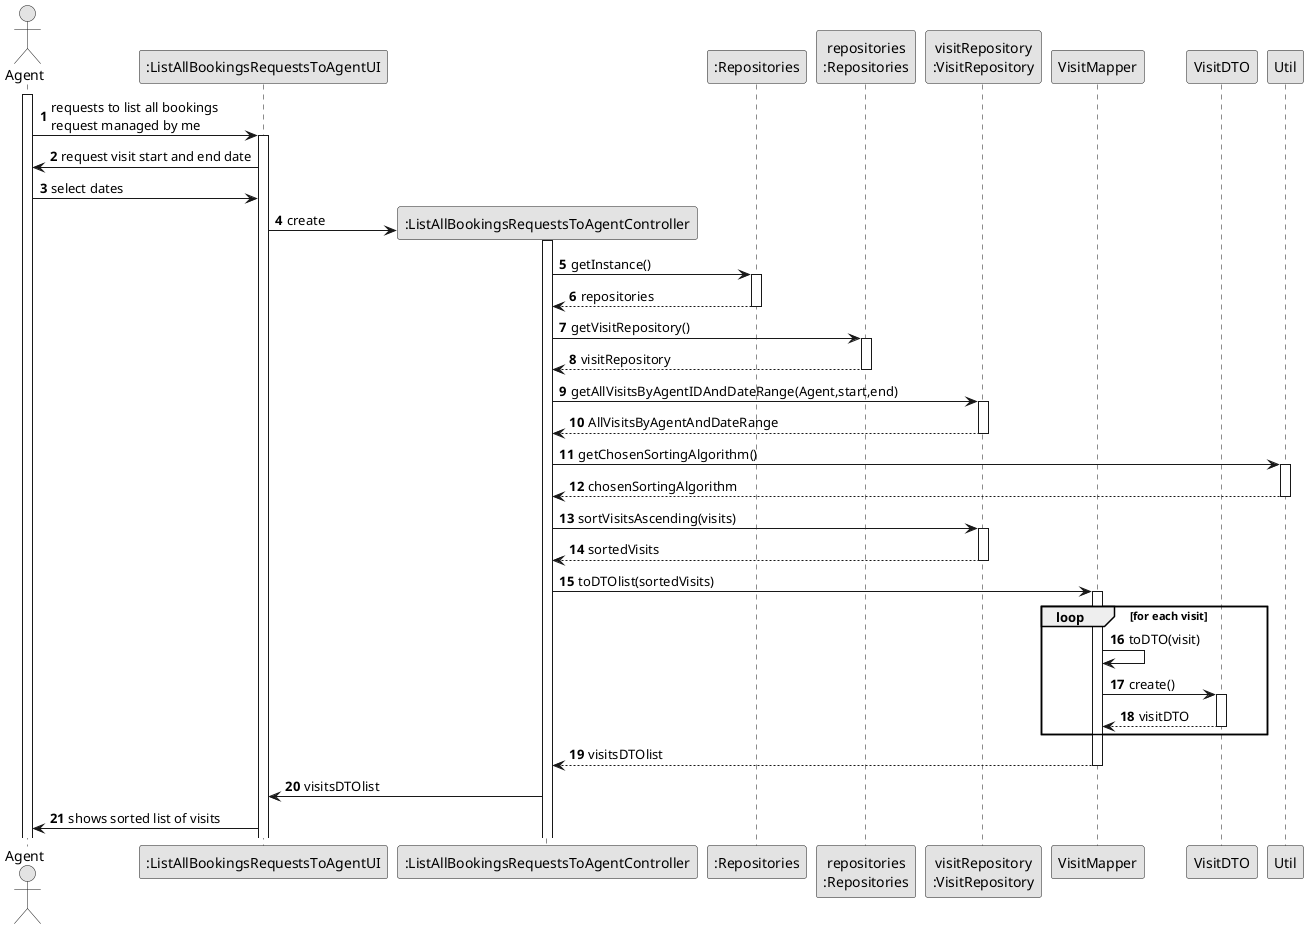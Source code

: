 @startuml
'https://plantuml.com/sequence-diagram

skinparam monochrome true
skinparam shadowing false
autonumber

actor "Agent" as agent
participant ":ListAllBookingsRequestsToAgentUI" as ui
participant ":ListAllBookingsRequestsToAgentController" as ctrl


participant ":Repositories" as repos
participant "repositories\n:Repositories" as repositories
participant "visitRepository\n:VisitRepository" as vstR
'participant "propertyRepository\n:PropertyRepository" as propR


participant "VisitMapper" as map
participant "VisitDTO" as vstDTO
participant "Util" as util


activate agent
agent -> ui: requests to list all bookings \nrequest managed by me
activate ui
ui -> agent: request visit start and end date
agent -> ui: select dates
ui -> ctrl**: create
activate ctrl
ctrl -> repos: getInstance()
activate repos
return repositories

ctrl -> repositories: getVisitRepository()
activate repositories
return visitRepository

'ctrl -> repositories: getPropertyRepository()
'activate repositories
'return propertyRepository



ctrl -> vstR: getAllVisitsByAgentIDAndDateRange(Agent,start,end)
activate vstR

return AllVisitsByAgentAndDateRange


ctrl -> util: getChosenSortingAlgorithm()
activate util
return chosenSortingAlgorithm
ctrl -> vstR: sortVisitsAscending(visits)
activate vstR

return sortedVisits

ctrl -> map: toDTOlist(sortedVisits)
activate map

loop for each visit

map -> map: toDTO(visit)
map -> vstDTO: create()
activate vstDTO
return visitDTO

end

return visitsDTOlist

ctrl -> ui: visitsDTOlist

ui -> agent: shows sorted list of visits

@enduml